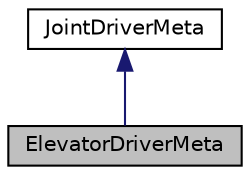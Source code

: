digraph "ElevatorDriverMeta"
{
  edge [fontname="Helvetica",fontsize="10",labelfontname="Helvetica",labelfontsize="10"];
  node [fontname="Helvetica",fontsize="10",shape=record];
  Node2 [label="ElevatorDriverMeta",height=0.2,width=0.4,color="black", fillcolor="grey75", style="filled", fontcolor="black"];
  Node3 -> Node2 [dir="back",color="midnightblue",fontsize="10",style="solid"];
  Node3 [label="JointDriverMeta",height=0.2,width=0.4,color="black", fillcolor="white", style="filled",URL="$class_joint_driver_meta.html",tooltip="Base class all joint metadata should inherit from. "];
}
